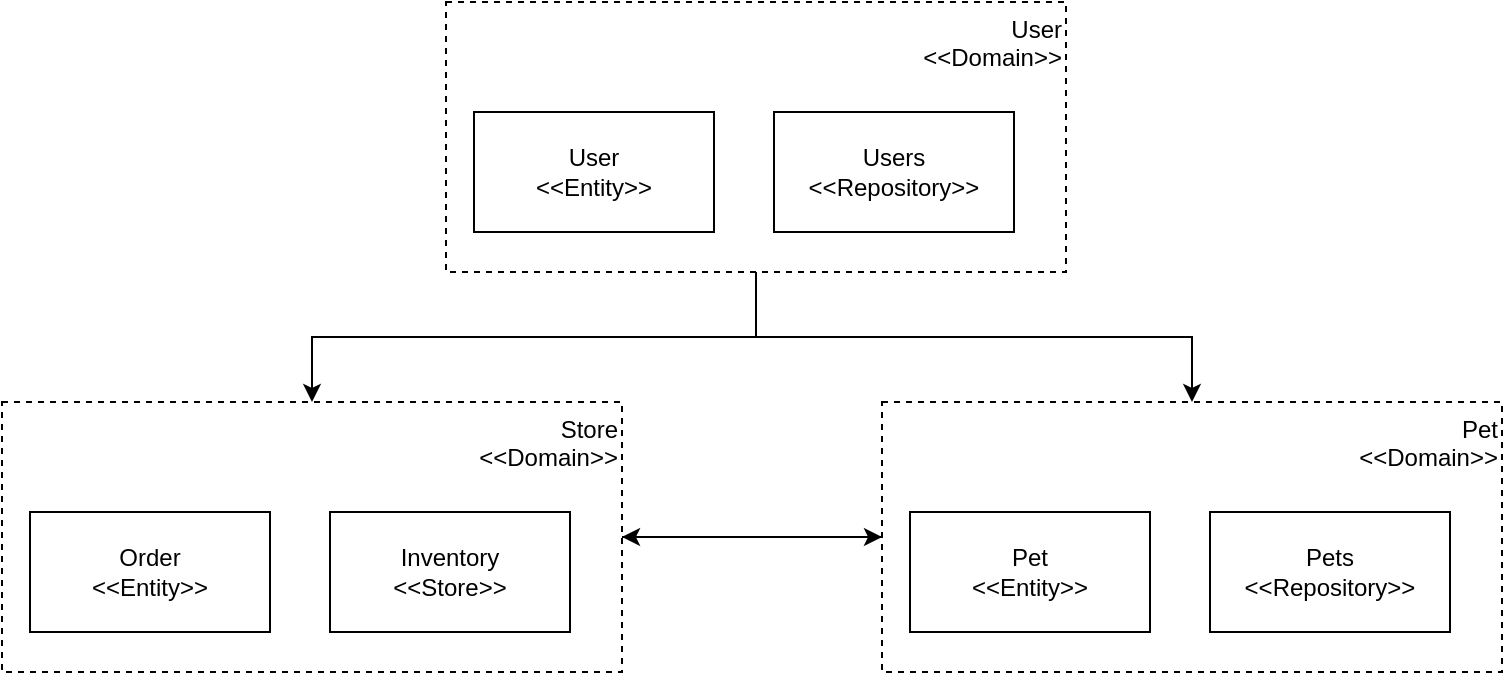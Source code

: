 <mxfile version="13.1.3" type="device"><diagram id="cKZgKhnY0TD2XYB-LBrk" name="Page-1"><mxGraphModel dx="1298" dy="882" grid="1" gridSize="10" guides="1" tooltips="1" connect="1" arrows="1" fold="1" page="1" pageScale="1" pageWidth="827" pageHeight="1169" math="0" shadow="0"><root><mxCell id="0"/><mxCell id="1" parent="0"/><mxCell id="WENuG1FeC5q5_76ogyoe-11" value="" style="group;fillColor=none;" vertex="1" connectable="0" parent="1"><mxGeometry x="262" y="120" width="310" height="135" as="geometry"/></mxCell><mxCell id="WENuG1FeC5q5_76ogyoe-7" value="User&lt;br&gt;&amp;lt;&amp;lt;Domain&amp;gt;&amp;gt;" style="rounded=0;whiteSpace=wrap;html=1;dashed=1;align=right;verticalAlign=top;fillColor=none;" vertex="1" parent="WENuG1FeC5q5_76ogyoe-11"><mxGeometry width="310" height="135" as="geometry"/></mxCell><mxCell id="WENuG1FeC5q5_76ogyoe-2" value="User&lt;br&gt;&amp;lt;&amp;lt;Entity&amp;gt;&amp;gt;" style="rounded=0;whiteSpace=wrap;html=1;" vertex="1" parent="WENuG1FeC5q5_76ogyoe-11"><mxGeometry x="14" y="55" width="120" height="60" as="geometry"/></mxCell><mxCell id="WENuG1FeC5q5_76ogyoe-5" value="Users&lt;br&gt;&amp;lt;&amp;lt;Repository&amp;gt;&amp;gt;" style="rounded=0;whiteSpace=wrap;html=1;" vertex="1" parent="WENuG1FeC5q5_76ogyoe-11"><mxGeometry x="164" y="55" width="120" height="60" as="geometry"/></mxCell><mxCell id="WENuG1FeC5q5_76ogyoe-12" value="" style="group" vertex="1" connectable="0" parent="1"><mxGeometry x="40" y="320" width="310" height="135" as="geometry"/></mxCell><mxCell id="WENuG1FeC5q5_76ogyoe-9" value="Store&lt;br&gt;&amp;lt;&amp;lt;Domain&amp;gt;&amp;gt;" style="rounded=0;whiteSpace=wrap;html=1;dashed=1;align=right;verticalAlign=top;fillColor=none;" vertex="1" parent="WENuG1FeC5q5_76ogyoe-12"><mxGeometry width="310" height="135" as="geometry"/></mxCell><mxCell id="WENuG1FeC5q5_76ogyoe-3" value="Order&lt;br&gt;&amp;lt;&amp;lt;Entity&amp;gt;&amp;gt;" style="rounded=0;whiteSpace=wrap;html=1;" vertex="1" parent="WENuG1FeC5q5_76ogyoe-12"><mxGeometry x="14" y="55" width="120" height="60" as="geometry"/></mxCell><mxCell id="WENuG1FeC5q5_76ogyoe-4" value="Inventory&lt;br&gt;&amp;lt;&amp;lt;Store&amp;gt;&amp;gt;" style="rounded=0;whiteSpace=wrap;html=1;" vertex="1" parent="WENuG1FeC5q5_76ogyoe-12"><mxGeometry x="164" y="55" width="120" height="60" as="geometry"/></mxCell><mxCell id="WENuG1FeC5q5_76ogyoe-13" value="" style="group" vertex="1" connectable="0" parent="1"><mxGeometry x="480" y="320" width="310" height="135" as="geometry"/></mxCell><mxCell id="WENuG1FeC5q5_76ogyoe-8" value="Pet&lt;br&gt;&amp;lt;&amp;lt;Domain&amp;gt;&amp;gt;" style="rounded=0;whiteSpace=wrap;html=1;dashed=1;align=right;verticalAlign=top;fillColor=none;" vertex="1" parent="WENuG1FeC5q5_76ogyoe-13"><mxGeometry width="310" height="135" as="geometry"/></mxCell><mxCell id="WENuG1FeC5q5_76ogyoe-1" value="Pet&lt;br&gt;&amp;lt;&amp;lt;Entity&amp;gt;&amp;gt;" style="rounded=0;whiteSpace=wrap;html=1;" vertex="1" parent="WENuG1FeC5q5_76ogyoe-13"><mxGeometry x="14" y="55" width="120" height="60" as="geometry"/></mxCell><mxCell id="WENuG1FeC5q5_76ogyoe-10" value="Pets&lt;br&gt;&amp;lt;&amp;lt;Repository&amp;gt;&amp;gt;" style="rounded=0;whiteSpace=wrap;html=1;" vertex="1" parent="WENuG1FeC5q5_76ogyoe-13"><mxGeometry x="164" y="55" width="120" height="60" as="geometry"/></mxCell><mxCell id="WENuG1FeC5q5_76ogyoe-18" style="edgeStyle=orthogonalEdgeStyle;rounded=0;orthogonalLoop=1;jettySize=auto;html=1;" edge="1" parent="1" source="WENuG1FeC5q5_76ogyoe-7" target="WENuG1FeC5q5_76ogyoe-9"><mxGeometry relative="1" as="geometry"/></mxCell><mxCell id="WENuG1FeC5q5_76ogyoe-19" style="edgeStyle=orthogonalEdgeStyle;rounded=0;orthogonalLoop=1;jettySize=auto;html=1;" edge="1" parent="1" source="WENuG1FeC5q5_76ogyoe-7" target="WENuG1FeC5q5_76ogyoe-8"><mxGeometry relative="1" as="geometry"/></mxCell><mxCell id="WENuG1FeC5q5_76ogyoe-20" style="edgeStyle=orthogonalEdgeStyle;rounded=0;orthogonalLoop=1;jettySize=auto;html=1;" edge="1" parent="1" source="WENuG1FeC5q5_76ogyoe-9" target="WENuG1FeC5q5_76ogyoe-8"><mxGeometry relative="1" as="geometry"/></mxCell><mxCell id="WENuG1FeC5q5_76ogyoe-21" style="edgeStyle=orthogonalEdgeStyle;rounded=0;orthogonalLoop=1;jettySize=auto;html=1;" edge="1" parent="1" source="WENuG1FeC5q5_76ogyoe-8" target="WENuG1FeC5q5_76ogyoe-9"><mxGeometry relative="1" as="geometry"/></mxCell></root></mxGraphModel></diagram></mxfile>